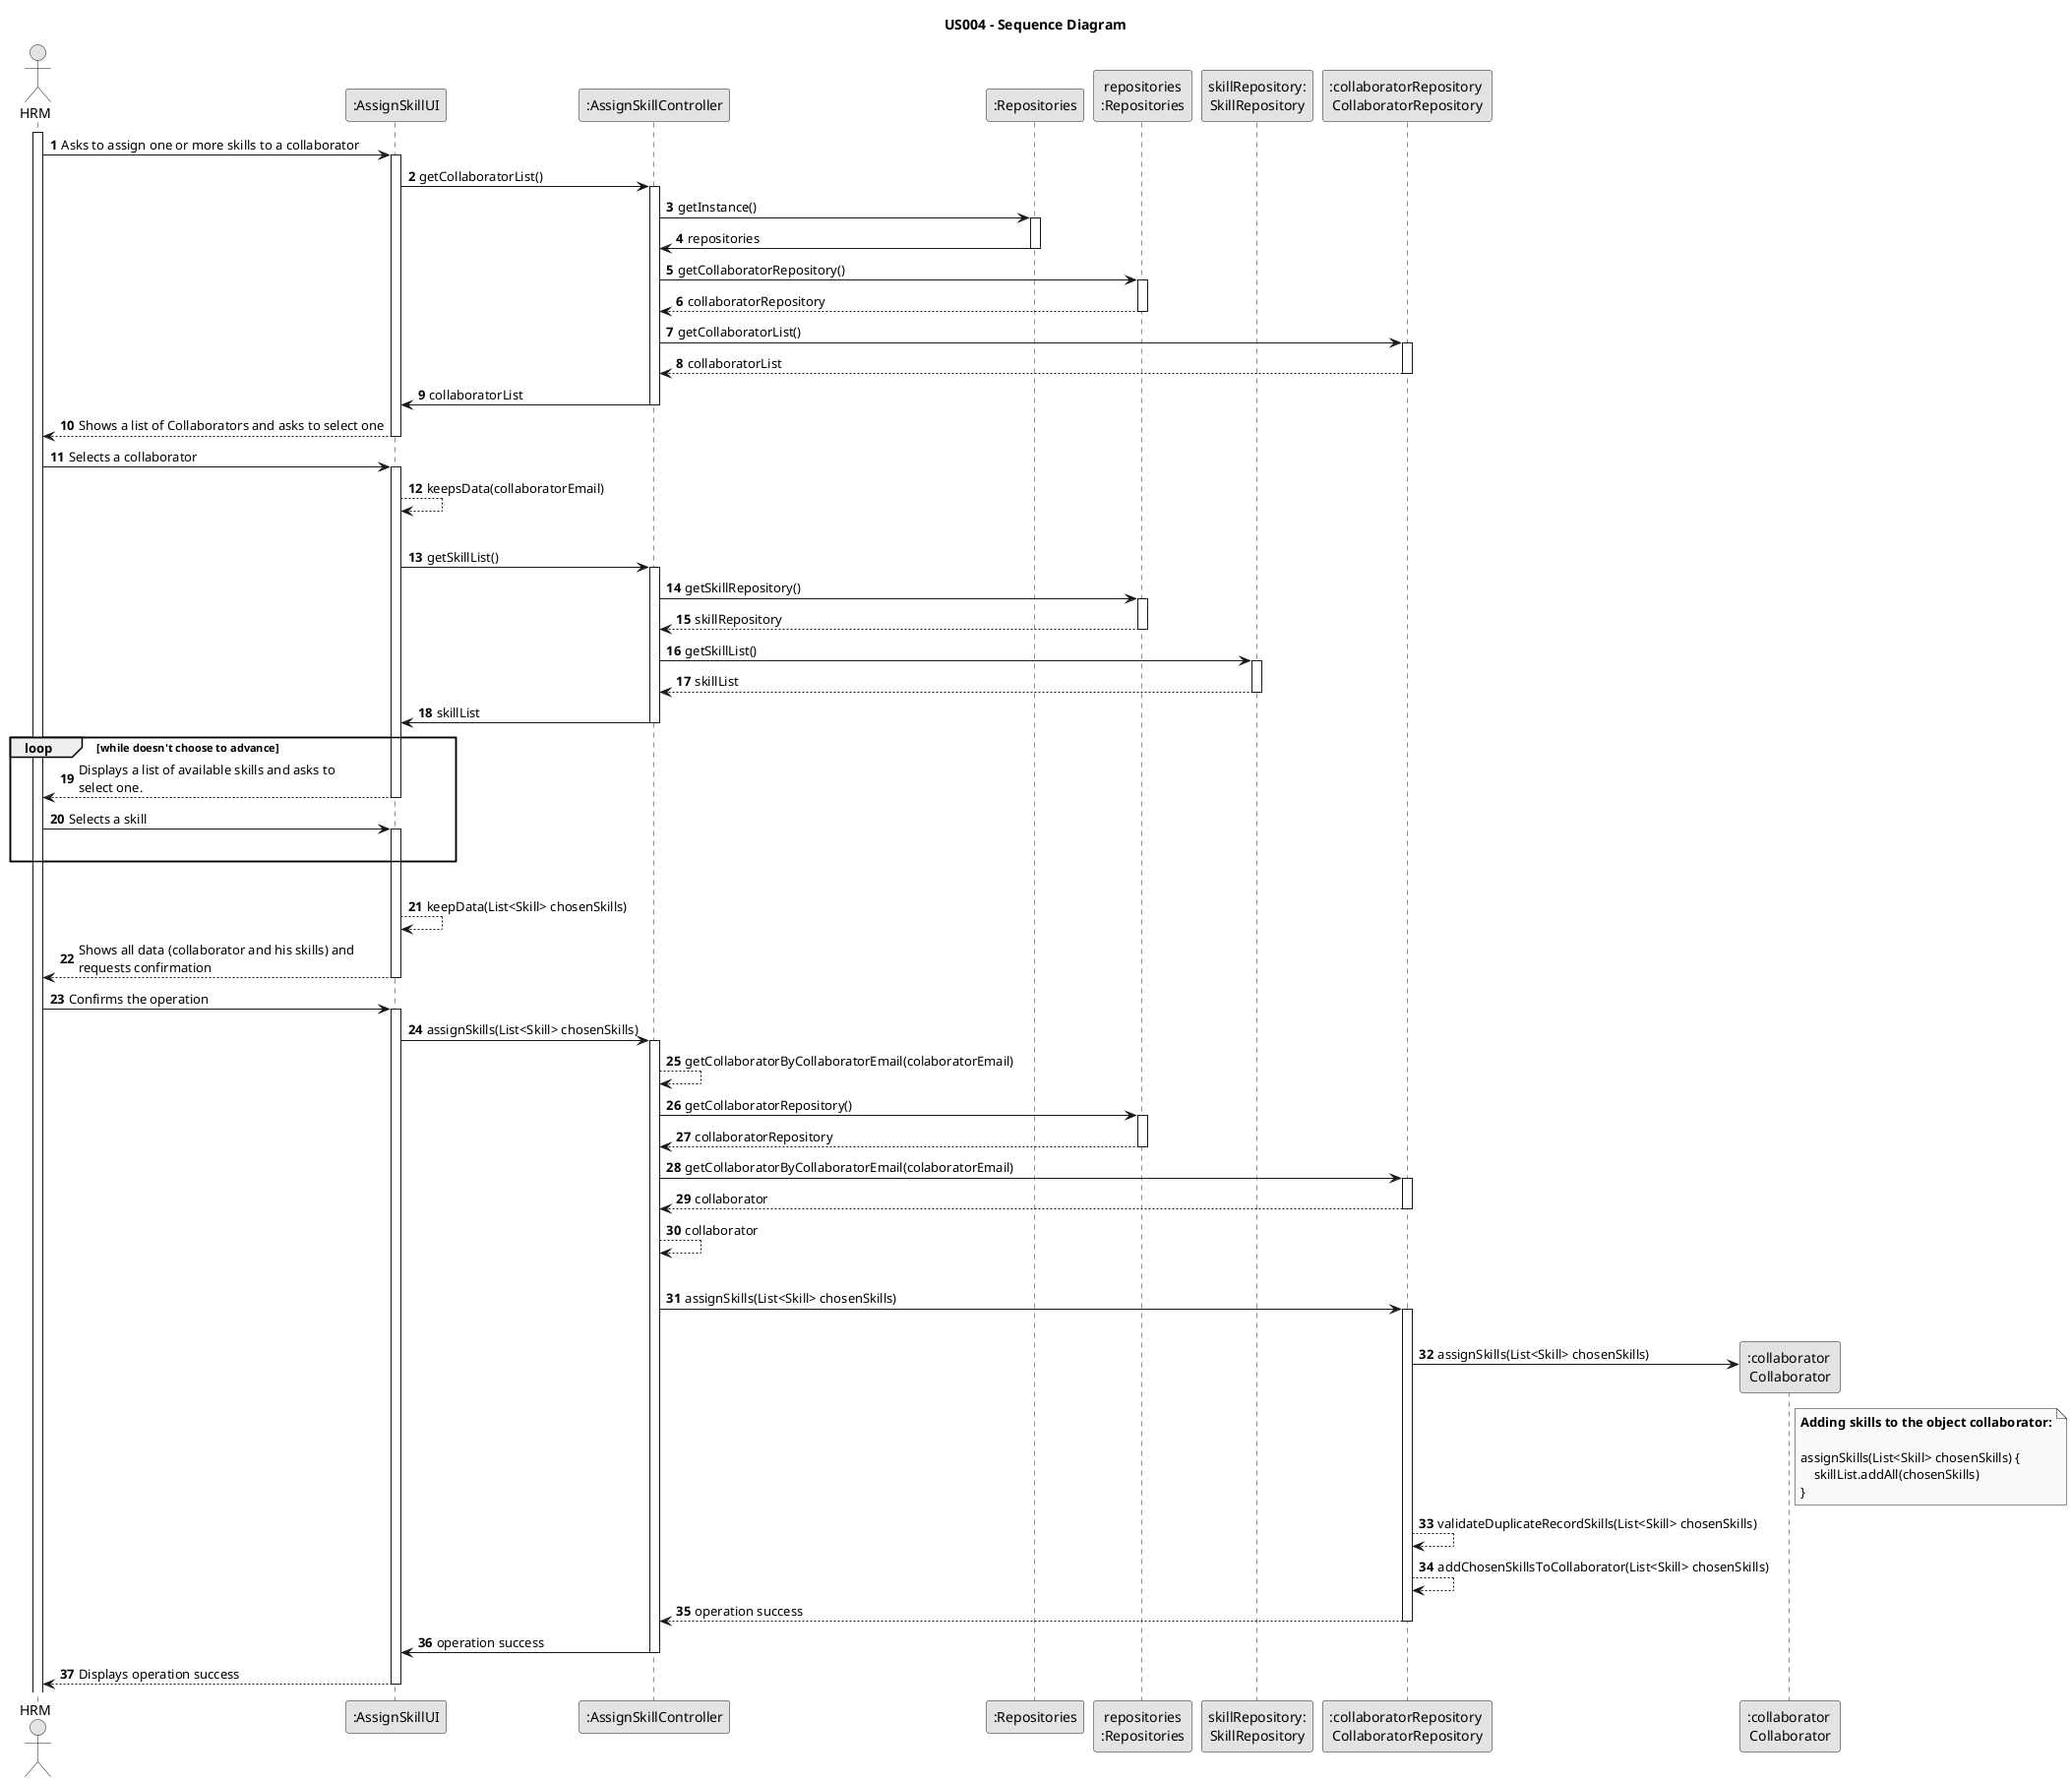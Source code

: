 @startuml
skinparam monochrome true
skinparam packageStyle rectangle
skinparam shadowing false

title US004 - Sequence Diagram

autonumber

actor "HRM" as HRM
participant ":AssignSkillUI" as UI
participant ":AssignSkillController" as CTRL
participant ":Repositories" as RepositorySingleton
participant "repositories\n:Repositories" as rep
participant "skillRepository:\nSkillRepository" as SkillRepository
participant ":collaboratorRepository \nCollaboratorRepository" as COLREP
participant ":collaborator \nCollaborator" as COL

activate HRM

    HRM -> UI : Asks to assign one or more skills to a collaborator

    activate UI

        UI -> CTRL : getCollaboratorList()

        activate CTRL

            CTRL -> RepositorySingleton : getInstance()

            activate RepositorySingleton

                RepositorySingleton -> CTRL : repositories
            deactivate RepositorySingleton

            CTRL -> rep : getCollaboratorRepository()
            activate rep

                rep --> CTRL : collaboratorRepository
            deactivate rep
            CTRL -> COLREP : getCollaboratorList()

            activate COLREP

            COLREP --> CTRL : collaboratorList
            deactivate COLREP


            CTRL -> UI : collaboratorList
        deactivate CTRL
        UI --> HRM : Shows a list of Collaborators and asks to select one

    deactivate UI

    HRM -> UI : Selects a collaborator
    activate UI


    UI --> UI : keepsData(collaboratorEmail)

    |||

        UI -> CTRL : getSkillList()

        activate CTRL


            CTRL -> rep : getSkillRepository()

            activate rep

                rep --> CTRL : skillRepository
            deactivate rep

            CTRL -> SkillRepository : getSkillList()

            activate SkillRepository

                SkillRepository --> CTRL : skillList
            deactivate SkillRepository

            CTRL -> UI : skillList
        deactivate CTRL

        loop while doesn't choose to advance

            UI --> HRM : Displays a list of available skills and asks to \nselect one.
    deactivate UI

        HRM -> UI : Selects a skill
        |||

    activate UI

        end
        |||
        UI --> UI : keepData(List<Skill> chosenSkills)

        UI --> HRM : Shows all data (collaborator and his skills) and \nrequests confirmation
    deactivate UI

    HRM -> UI : Confirms the operation
    activate UI


        UI -> CTRL : assignSkills(List<Skill> chosenSkills)

        activate CTRL

            CTRL --> CTRL : getCollaboratorByCollaboratorEmail(colaboratorEmail)


            CTRL -> rep : getCollaboratorRepository()

            activate rep

                rep --> CTRL : collaboratorRepository
            deactivate rep

            CTRL -> COLREP : getCollaboratorByCollaboratorEmail(colaboratorEmail)
            activate COLREP

                COLREP --> CTRL : collaborator
            deactivate COLREP

            CTRL --> CTRL : collaborator
            |||

            CTRL -> COLREP : assignSkills(List<Skill> chosenSkills)
            |||
            activate COLREP

            COLREP -> COL** : assignSkills(List<Skill> chosenSkills)
Note right of COL
                <font color=black><b>Adding skills to the object collaborator:

                assignSkills(List<Skill> chosenSkills) {
                    skillList.addAll(chosenSkills)
                }
            end note

                COLREP --> COLREP : validateDuplicateRecordSkills(List<Skill> chosenSkills)

                COLREP --> COLREP : addChosenSkillsToCollaborator(List<Skill> chosenSkills)

                COLREP -->CTRL : operation success

            deactivate COLREP
            CTRL -> UI : operation success
        deactivate CTRL

        UI --> HRM : Displays operation success
    deactivate UI

@enduml